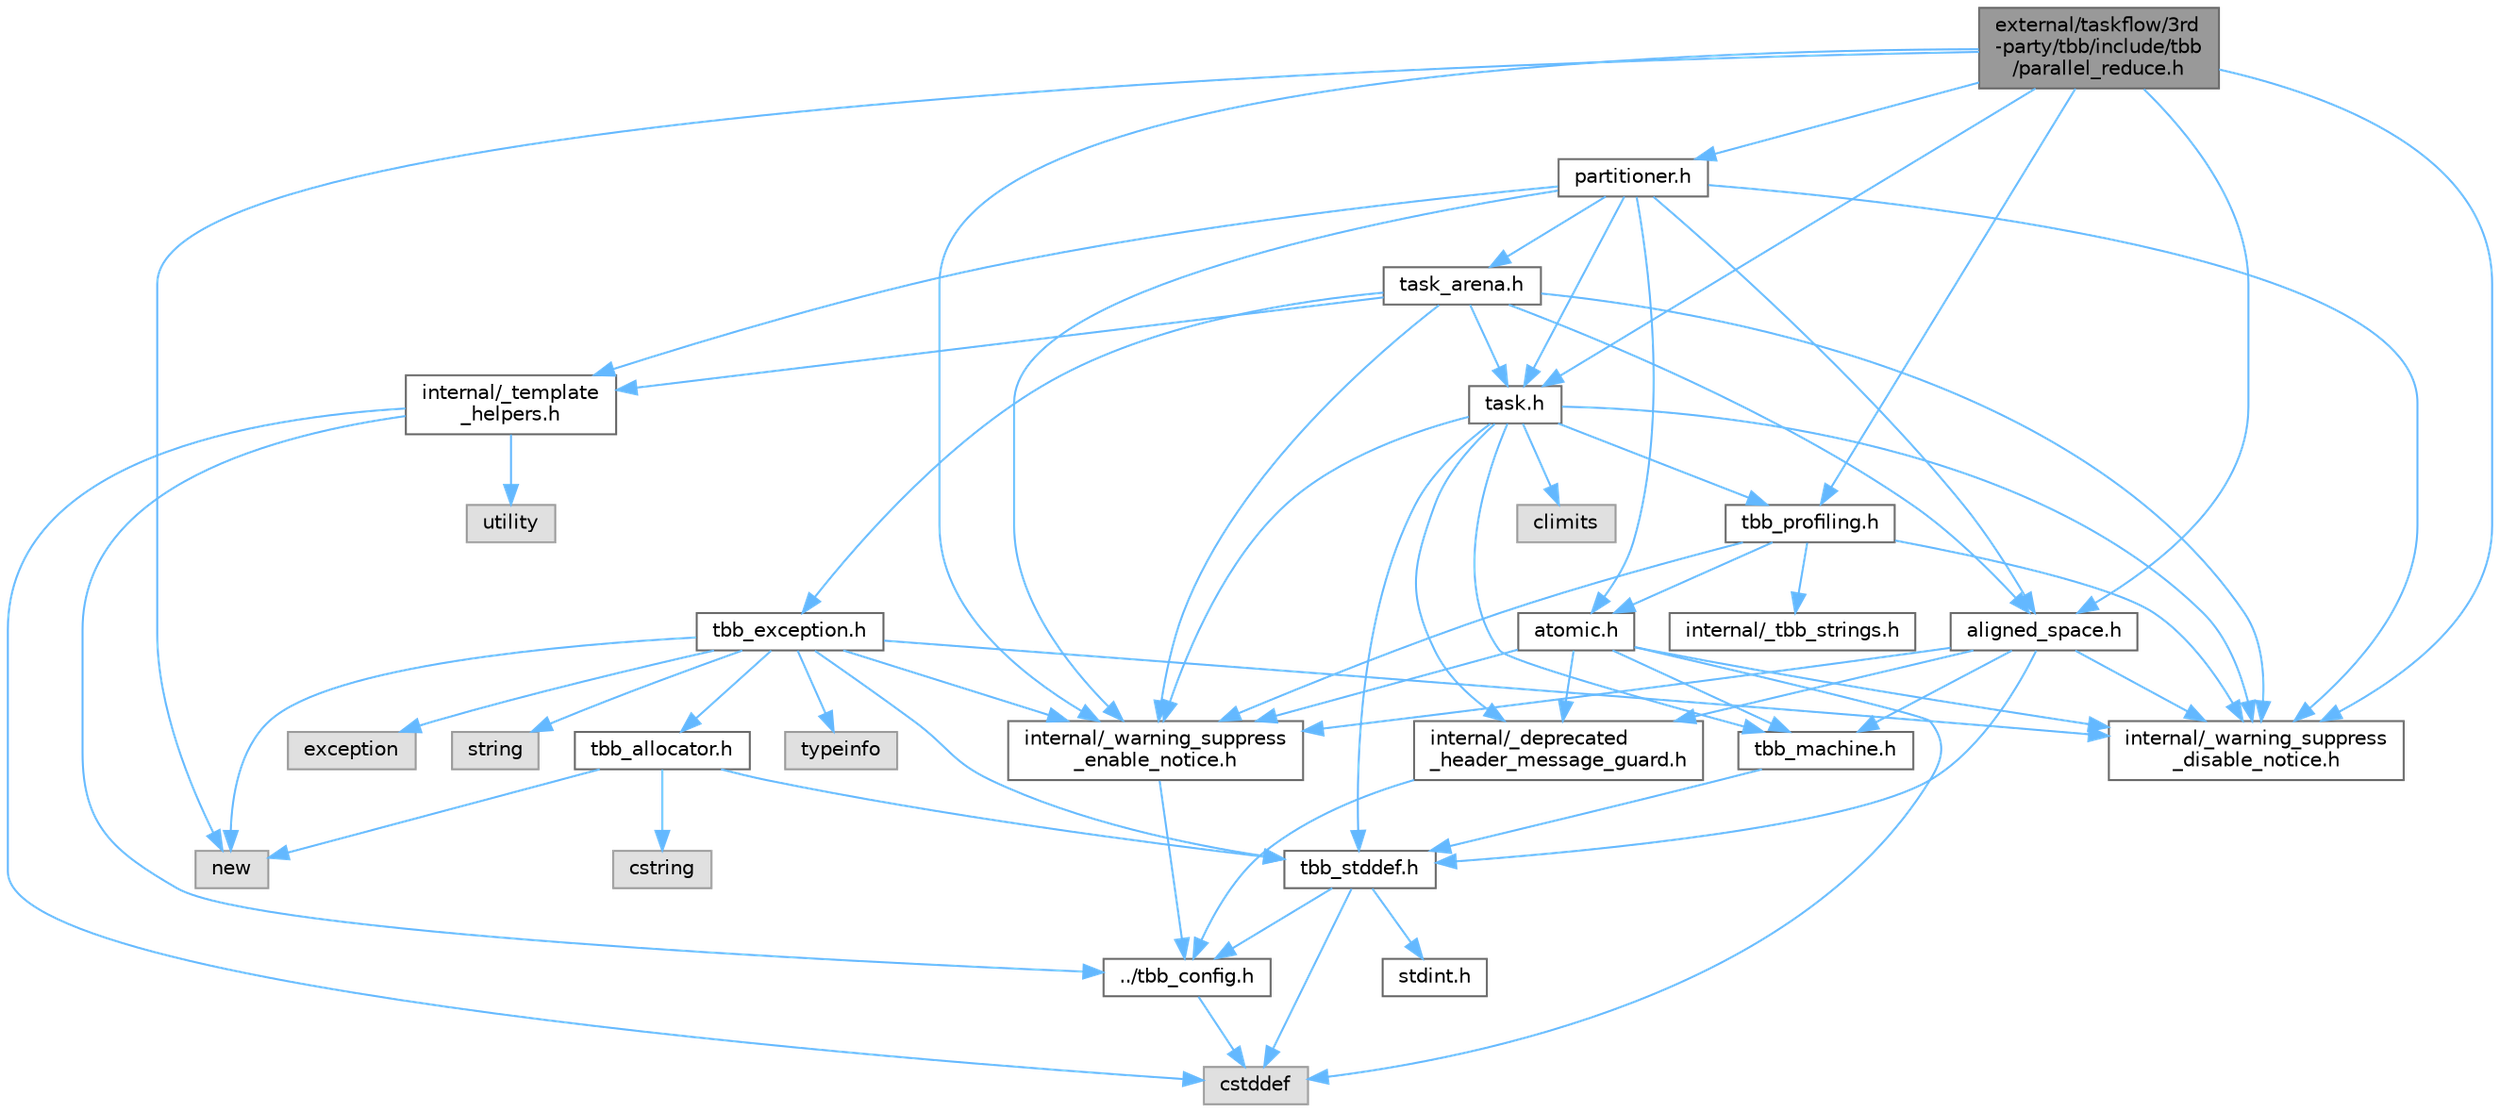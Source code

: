 digraph "external/taskflow/3rd-party/tbb/include/tbb/parallel_reduce.h"
{
 // LATEX_PDF_SIZE
  bgcolor="transparent";
  edge [fontname=Helvetica,fontsize=10,labelfontname=Helvetica,labelfontsize=10];
  node [fontname=Helvetica,fontsize=10,shape=box,height=0.2,width=0.4];
  Node1 [id="Node000001",label="external/taskflow/3rd\l-party/tbb/include/tbb\l/parallel_reduce.h",height=0.2,width=0.4,color="gray40", fillcolor="grey60", style="filled", fontcolor="black",tooltip=" "];
  Node1 -> Node2 [id="edge63_Node000001_Node000002",color="steelblue1",style="solid",tooltip=" "];
  Node2 [id="Node000002",label="internal/_warning_suppress\l_enable_notice.h",height=0.2,width=0.4,color="grey40", fillcolor="white", style="filled",URL="$__warning__suppress__enable__notice_8h.html",tooltip=" "];
  Node2 -> Node3 [id="edge64_Node000002_Node000003",color="steelblue1",style="solid",tooltip=" "];
  Node3 [id="Node000003",label="../tbb_config.h",height=0.2,width=0.4,color="grey40", fillcolor="white", style="filled",URL="$tbb__config_8h.html",tooltip=" "];
  Node3 -> Node4 [id="edge65_Node000003_Node000004",color="steelblue1",style="solid",tooltip=" "];
  Node4 [id="Node000004",label="cstddef",height=0.2,width=0.4,color="grey60", fillcolor="#E0E0E0", style="filled",tooltip=" "];
  Node1 -> Node5 [id="edge66_Node000001_Node000005",color="steelblue1",style="solid",tooltip=" "];
  Node5 [id="Node000005",label="new",height=0.2,width=0.4,color="grey60", fillcolor="#E0E0E0", style="filled",tooltip=" "];
  Node1 -> Node6 [id="edge67_Node000001_Node000006",color="steelblue1",style="solid",tooltip=" "];
  Node6 [id="Node000006",label="task.h",height=0.2,width=0.4,color="grey40", fillcolor="white", style="filled",URL="$task_8h.html",tooltip=" "];
  Node6 -> Node7 [id="edge68_Node000006_Node000007",color="steelblue1",style="solid",tooltip=" "];
  Node7 [id="Node000007",label="internal/_deprecated\l_header_message_guard.h",height=0.2,width=0.4,color="grey40", fillcolor="white", style="filled",URL="$__deprecated__header__message__guard_8h.html",tooltip=" "];
  Node7 -> Node3 [id="edge69_Node000007_Node000003",color="steelblue1",style="solid",tooltip=" "];
  Node6 -> Node2 [id="edge70_Node000006_Node000002",color="steelblue1",style="solid",tooltip=" "];
  Node6 -> Node8 [id="edge71_Node000006_Node000008",color="steelblue1",style="solid",tooltip=" "];
  Node8 [id="Node000008",label="tbb_stddef.h",height=0.2,width=0.4,color="grey40", fillcolor="white", style="filled",URL="$tbb__stddef_8h.html",tooltip=" "];
  Node8 -> Node3 [id="edge72_Node000008_Node000003",color="steelblue1",style="solid",tooltip=" "];
  Node8 -> Node4 [id="edge73_Node000008_Node000004",color="steelblue1",style="solid",tooltip=" "];
  Node8 -> Node9 [id="edge74_Node000008_Node000009",color="steelblue1",style="solid",tooltip=" "];
  Node9 [id="Node000009",label="stdint.h",height=0.2,width=0.4,color="grey40", fillcolor="white", style="filled",URL="$stdint_8h.html",tooltip=" "];
  Node6 -> Node10 [id="edge75_Node000006_Node000010",color="steelblue1",style="solid",tooltip=" "];
  Node10 [id="Node000010",label="tbb_machine.h",height=0.2,width=0.4,color="grey40", fillcolor="white", style="filled",URL="$tbb__machine_8h.html",tooltip=" "];
  Node10 -> Node8 [id="edge76_Node000010_Node000008",color="steelblue1",style="solid",tooltip=" "];
  Node6 -> Node11 [id="edge77_Node000006_Node000011",color="steelblue1",style="solid",tooltip=" "];
  Node11 [id="Node000011",label="tbb_profiling.h",height=0.2,width=0.4,color="grey40", fillcolor="white", style="filled",URL="$tbb__profiling_8h.html",tooltip=" "];
  Node11 -> Node2 [id="edge78_Node000011_Node000002",color="steelblue1",style="solid",tooltip=" "];
  Node11 -> Node12 [id="edge79_Node000011_Node000012",color="steelblue1",style="solid",tooltip=" "];
  Node12 [id="Node000012",label="internal/_tbb_strings.h",height=0.2,width=0.4,color="grey40", fillcolor="white", style="filled",URL="$__tbb__strings_8h.html",tooltip=" "];
  Node11 -> Node13 [id="edge80_Node000011_Node000013",color="steelblue1",style="solid",tooltip=" "];
  Node13 [id="Node000013",label="atomic.h",height=0.2,width=0.4,color="grey40", fillcolor="white", style="filled",URL="$external_2taskflow_23rd-party_2tbb_2include_2tbb_2atomic_8h.html",tooltip=" "];
  Node13 -> Node7 [id="edge81_Node000013_Node000007",color="steelblue1",style="solid",tooltip=" "];
  Node13 -> Node2 [id="edge82_Node000013_Node000002",color="steelblue1",style="solid",tooltip=" "];
  Node13 -> Node4 [id="edge83_Node000013_Node000004",color="steelblue1",style="solid",tooltip=" "];
  Node13 -> Node10 [id="edge84_Node000013_Node000010",color="steelblue1",style="solid",tooltip=" "];
  Node13 -> Node14 [id="edge85_Node000013_Node000014",color="steelblue1",style="solid",tooltip=" "];
  Node14 [id="Node000014",label="internal/_warning_suppress\l_disable_notice.h",height=0.2,width=0.4,color="grey40", fillcolor="white", style="filled",URL="$__warning__suppress__disable__notice_8h.html",tooltip=" "];
  Node11 -> Node14 [id="edge86_Node000011_Node000014",color="steelblue1",style="solid",tooltip=" "];
  Node6 -> Node15 [id="edge87_Node000006_Node000015",color="steelblue1",style="solid",tooltip=" "];
  Node15 [id="Node000015",label="climits",height=0.2,width=0.4,color="grey60", fillcolor="#E0E0E0", style="filled",tooltip=" "];
  Node6 -> Node14 [id="edge88_Node000006_Node000014",color="steelblue1",style="solid",tooltip=" "];
  Node1 -> Node16 [id="edge89_Node000001_Node000016",color="steelblue1",style="solid",tooltip=" "];
  Node16 [id="Node000016",label="aligned_space.h",height=0.2,width=0.4,color="grey40", fillcolor="white", style="filled",URL="$aligned__space_8h.html",tooltip=" "];
  Node16 -> Node7 [id="edge90_Node000016_Node000007",color="steelblue1",style="solid",tooltip=" "];
  Node16 -> Node2 [id="edge91_Node000016_Node000002",color="steelblue1",style="solid",tooltip=" "];
  Node16 -> Node8 [id="edge92_Node000016_Node000008",color="steelblue1",style="solid",tooltip=" "];
  Node16 -> Node10 [id="edge93_Node000016_Node000010",color="steelblue1",style="solid",tooltip=" "];
  Node16 -> Node14 [id="edge94_Node000016_Node000014",color="steelblue1",style="solid",tooltip=" "];
  Node1 -> Node17 [id="edge95_Node000001_Node000017",color="steelblue1",style="solid",tooltip=" "];
  Node17 [id="Node000017",label="partitioner.h",height=0.2,width=0.4,color="grey40", fillcolor="white", style="filled",URL="$partitioner_8h.html",tooltip=" "];
  Node17 -> Node2 [id="edge96_Node000017_Node000002",color="steelblue1",style="solid",tooltip=" "];
  Node17 -> Node6 [id="edge97_Node000017_Node000006",color="steelblue1",style="solid",tooltip=" "];
  Node17 -> Node18 [id="edge98_Node000017_Node000018",color="steelblue1",style="solid",tooltip=" "];
  Node18 [id="Node000018",label="task_arena.h",height=0.2,width=0.4,color="grey40", fillcolor="white", style="filled",URL="$task__arena_8h.html",tooltip=" "];
  Node18 -> Node2 [id="edge99_Node000018_Node000002",color="steelblue1",style="solid",tooltip=" "];
  Node18 -> Node6 [id="edge100_Node000018_Node000006",color="steelblue1",style="solid",tooltip=" "];
  Node18 -> Node19 [id="edge101_Node000018_Node000019",color="steelblue1",style="solid",tooltip=" "];
  Node19 [id="Node000019",label="tbb_exception.h",height=0.2,width=0.4,color="grey40", fillcolor="white", style="filled",URL="$tbb__exception_8h.html",tooltip=" "];
  Node19 -> Node2 [id="edge102_Node000019_Node000002",color="steelblue1",style="solid",tooltip=" "];
  Node19 -> Node8 [id="edge103_Node000019_Node000008",color="steelblue1",style="solid",tooltip=" "];
  Node19 -> Node20 [id="edge104_Node000019_Node000020",color="steelblue1",style="solid",tooltip=" "];
  Node20 [id="Node000020",label="exception",height=0.2,width=0.4,color="grey60", fillcolor="#E0E0E0", style="filled",tooltip=" "];
  Node19 -> Node5 [id="edge105_Node000019_Node000005",color="steelblue1",style="solid",tooltip=" "];
  Node19 -> Node21 [id="edge106_Node000019_Node000021",color="steelblue1",style="solid",tooltip=" "];
  Node21 [id="Node000021",label="string",height=0.2,width=0.4,color="grey60", fillcolor="#E0E0E0", style="filled",tooltip=" "];
  Node19 -> Node22 [id="edge107_Node000019_Node000022",color="steelblue1",style="solid",tooltip=" "];
  Node22 [id="Node000022",label="tbb_allocator.h",height=0.2,width=0.4,color="grey40", fillcolor="white", style="filled",URL="$tbb__allocator_8h.html",tooltip=" "];
  Node22 -> Node8 [id="edge108_Node000022_Node000008",color="steelblue1",style="solid",tooltip=" "];
  Node22 -> Node5 [id="edge109_Node000022_Node000005",color="steelblue1",style="solid",tooltip=" "];
  Node22 -> Node23 [id="edge110_Node000022_Node000023",color="steelblue1",style="solid",tooltip=" "];
  Node23 [id="Node000023",label="cstring",height=0.2,width=0.4,color="grey60", fillcolor="#E0E0E0", style="filled",tooltip=" "];
  Node19 -> Node24 [id="edge111_Node000019_Node000024",color="steelblue1",style="solid",tooltip=" "];
  Node24 [id="Node000024",label="typeinfo",height=0.2,width=0.4,color="grey60", fillcolor="#E0E0E0", style="filled",tooltip=" "];
  Node19 -> Node14 [id="edge112_Node000019_Node000014",color="steelblue1",style="solid",tooltip=" "];
  Node18 -> Node25 [id="edge113_Node000018_Node000025",color="steelblue1",style="solid",tooltip=" "];
  Node25 [id="Node000025",label="internal/_template\l_helpers.h",height=0.2,width=0.4,color="grey40", fillcolor="white", style="filled",URL="$__template__helpers_8h.html",tooltip=" "];
  Node25 -> Node26 [id="edge114_Node000025_Node000026",color="steelblue1",style="solid",tooltip=" "];
  Node26 [id="Node000026",label="utility",height=0.2,width=0.4,color="grey60", fillcolor="#E0E0E0", style="filled",tooltip=" "];
  Node25 -> Node4 [id="edge115_Node000025_Node000004",color="steelblue1",style="solid",tooltip=" "];
  Node25 -> Node3 [id="edge116_Node000025_Node000003",color="steelblue1",style="solid",tooltip=" "];
  Node18 -> Node16 [id="edge117_Node000018_Node000016",color="steelblue1",style="solid",tooltip=" "];
  Node18 -> Node14 [id="edge118_Node000018_Node000014",color="steelblue1",style="solid",tooltip=" "];
  Node17 -> Node16 [id="edge119_Node000017_Node000016",color="steelblue1",style="solid",tooltip=" "];
  Node17 -> Node13 [id="edge120_Node000017_Node000013",color="steelblue1",style="solid",tooltip=" "];
  Node17 -> Node25 [id="edge121_Node000017_Node000025",color="steelblue1",style="solid",tooltip=" "];
  Node17 -> Node14 [id="edge122_Node000017_Node000014",color="steelblue1",style="solid",tooltip=" "];
  Node1 -> Node11 [id="edge123_Node000001_Node000011",color="steelblue1",style="solid",tooltip=" "];
  Node1 -> Node14 [id="edge124_Node000001_Node000014",color="steelblue1",style="solid",tooltip=" "];
}
